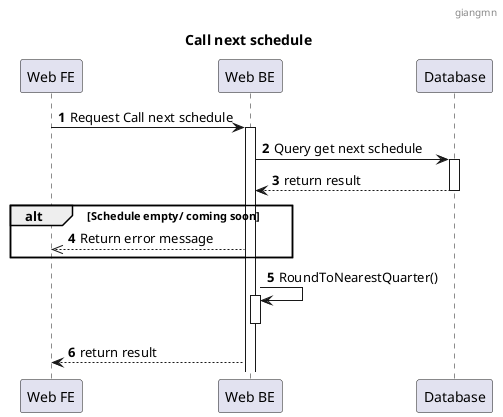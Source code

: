 @startuml
header : giangmn
title: Call next schedule
autonumber

participant "Web FE" as fe
participant "Web BE" as be
participant "Database" as db

fe -> be: Request Call next schedule
be++
be -> db: Query get next schedule
db++
db --> be: return result
db--
alt Schedule empty/ coming soon
be -->> fe: Return error message
end

be->be: RoundToNearestQuarter()
be++
be--
be --> fe: return result
@enduml